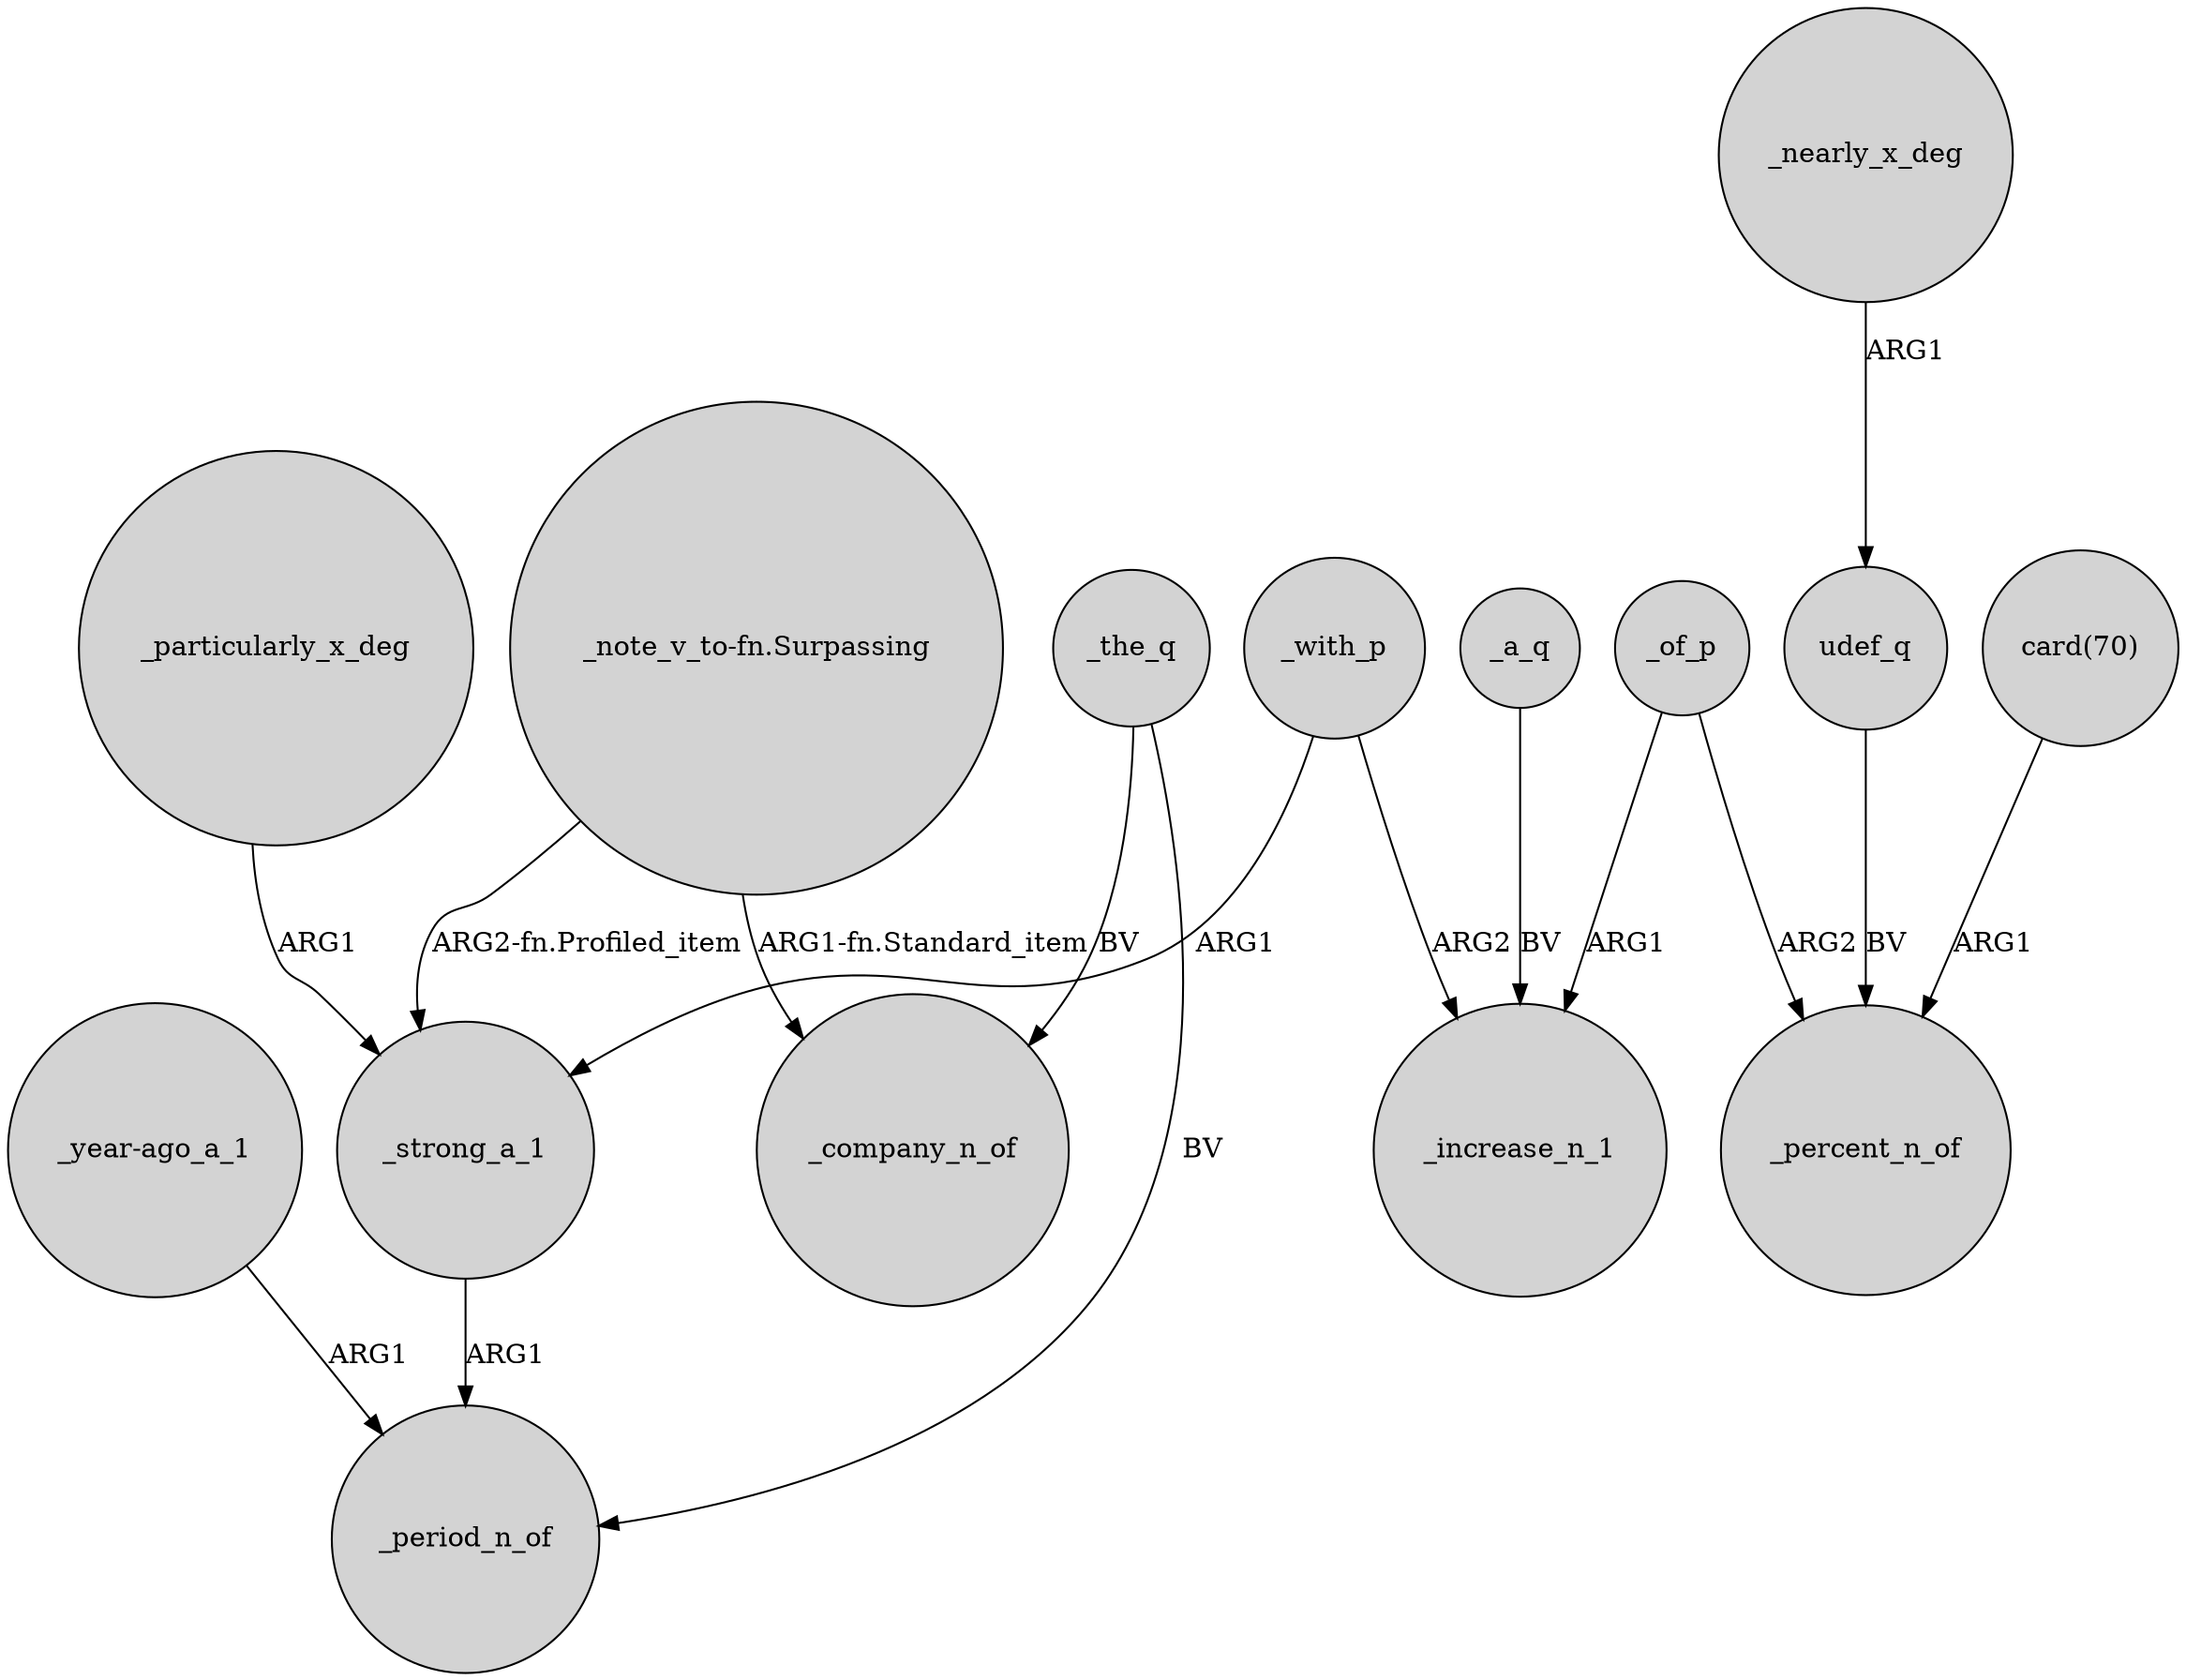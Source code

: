 digraph {
	node [shape=circle style=filled]
	"_year-ago_a_1" -> _period_n_of [label=ARG1]
	udef_q -> _percent_n_of [label=BV]
	"card(70)" -> _percent_n_of [label=ARG1]
	_with_p -> _strong_a_1 [label=ARG1]
	"_note_v_to-fn.Surpassing" -> _strong_a_1 [label="ARG2-fn.Profiled_item"]
	_particularly_x_deg -> _strong_a_1 [label=ARG1]
	_the_q -> _period_n_of [label=BV]
	_nearly_x_deg -> udef_q [label=ARG1]
	_of_p -> _increase_n_1 [label=ARG1]
	_with_p -> _increase_n_1 [label=ARG2]
	"_note_v_to-fn.Surpassing" -> _company_n_of [label="ARG1-fn.Standard_item"]
	_the_q -> _company_n_of [label=BV]
	_strong_a_1 -> _period_n_of [label=ARG1]
	_of_p -> _percent_n_of [label=ARG2]
	_a_q -> _increase_n_1 [label=BV]
}
